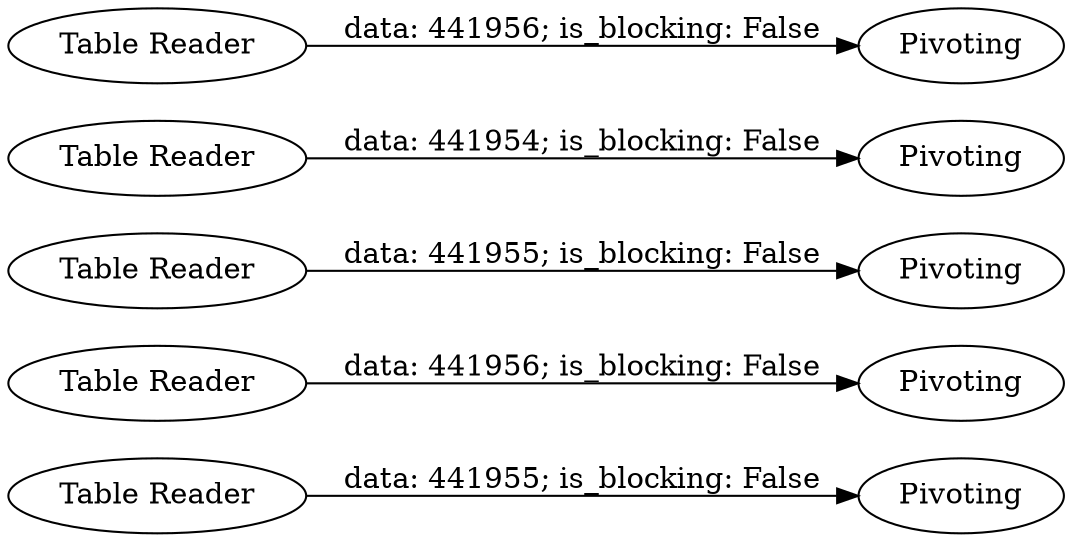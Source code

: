 digraph {
	"-6816834921263125931_20" [label=Pivoting]
	"-6816834921263125931_32" [label="Table Reader"]
	"-6816834921263125931_30" [label=Pivoting]
	"-6816834921263125931_36" [label="Table Reader"]
	"-6816834921263125931_22" [label=Pivoting]
	"-6816834921263125931_35" [label="Table Reader"]
	"-6816834921263125931_33" [label="Table Reader"]
	"-6816834921263125931_34" [label="Table Reader"]
	"-6816834921263125931_25" [label=Pivoting]
	"-6816834921263125931_31" [label=Pivoting]
	"-6816834921263125931_36" -> "-6816834921263125931_31" [label="data: 441955; is_blocking: False"]
	"-6816834921263125931_35" -> "-6816834921263125931_30" [label="data: 441956; is_blocking: False"]
	"-6816834921263125931_32" -> "-6816834921263125931_20" [label="data: 441955; is_blocking: False"]
	"-6816834921263125931_34" -> "-6816834921263125931_25" [label="data: 441956; is_blocking: False"]
	"-6816834921263125931_33" -> "-6816834921263125931_22" [label="data: 441954; is_blocking: False"]
	rankdir=LR
}
